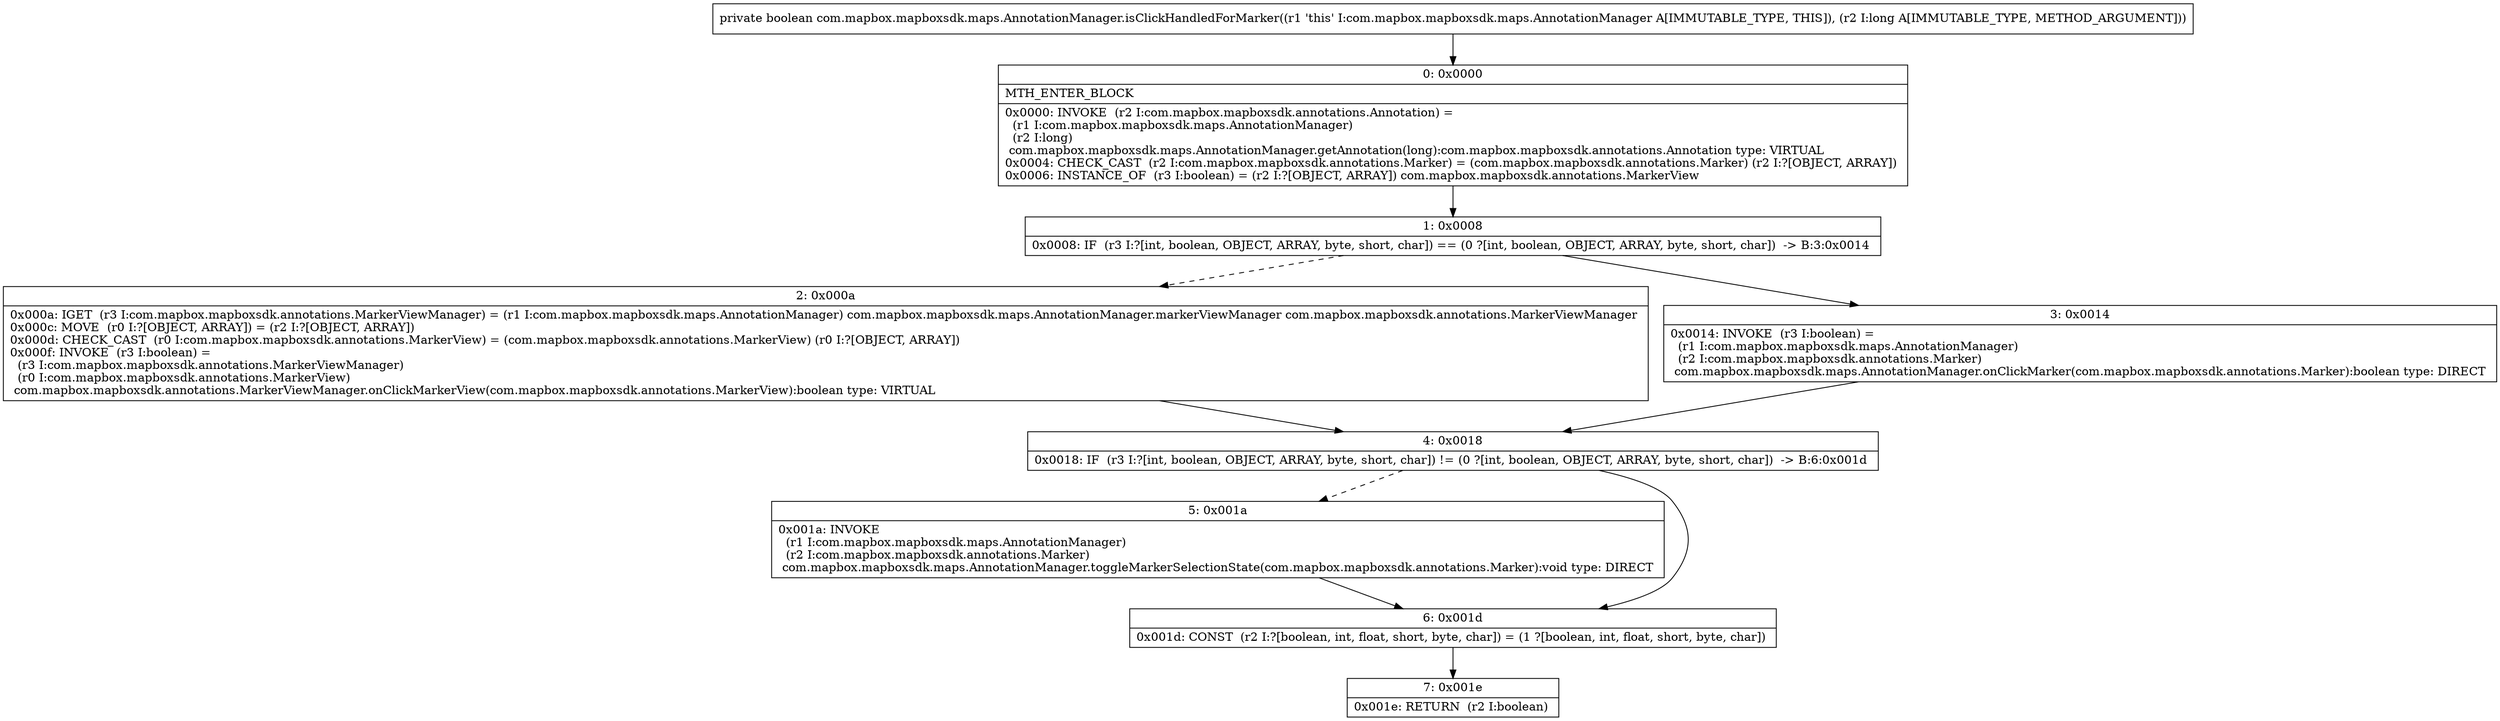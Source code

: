 digraph "CFG forcom.mapbox.mapboxsdk.maps.AnnotationManager.isClickHandledForMarker(J)Z" {
Node_0 [shape=record,label="{0\:\ 0x0000|MTH_ENTER_BLOCK\l|0x0000: INVOKE  (r2 I:com.mapbox.mapboxsdk.annotations.Annotation) = \l  (r1 I:com.mapbox.mapboxsdk.maps.AnnotationManager)\l  (r2 I:long)\l com.mapbox.mapboxsdk.maps.AnnotationManager.getAnnotation(long):com.mapbox.mapboxsdk.annotations.Annotation type: VIRTUAL \l0x0004: CHECK_CAST  (r2 I:com.mapbox.mapboxsdk.annotations.Marker) = (com.mapbox.mapboxsdk.annotations.Marker) (r2 I:?[OBJECT, ARRAY]) \l0x0006: INSTANCE_OF  (r3 I:boolean) = (r2 I:?[OBJECT, ARRAY]) com.mapbox.mapboxsdk.annotations.MarkerView \l}"];
Node_1 [shape=record,label="{1\:\ 0x0008|0x0008: IF  (r3 I:?[int, boolean, OBJECT, ARRAY, byte, short, char]) == (0 ?[int, boolean, OBJECT, ARRAY, byte, short, char])  \-\> B:3:0x0014 \l}"];
Node_2 [shape=record,label="{2\:\ 0x000a|0x000a: IGET  (r3 I:com.mapbox.mapboxsdk.annotations.MarkerViewManager) = (r1 I:com.mapbox.mapboxsdk.maps.AnnotationManager) com.mapbox.mapboxsdk.maps.AnnotationManager.markerViewManager com.mapbox.mapboxsdk.annotations.MarkerViewManager \l0x000c: MOVE  (r0 I:?[OBJECT, ARRAY]) = (r2 I:?[OBJECT, ARRAY]) \l0x000d: CHECK_CAST  (r0 I:com.mapbox.mapboxsdk.annotations.MarkerView) = (com.mapbox.mapboxsdk.annotations.MarkerView) (r0 I:?[OBJECT, ARRAY]) \l0x000f: INVOKE  (r3 I:boolean) = \l  (r3 I:com.mapbox.mapboxsdk.annotations.MarkerViewManager)\l  (r0 I:com.mapbox.mapboxsdk.annotations.MarkerView)\l com.mapbox.mapboxsdk.annotations.MarkerViewManager.onClickMarkerView(com.mapbox.mapboxsdk.annotations.MarkerView):boolean type: VIRTUAL \l}"];
Node_3 [shape=record,label="{3\:\ 0x0014|0x0014: INVOKE  (r3 I:boolean) = \l  (r1 I:com.mapbox.mapboxsdk.maps.AnnotationManager)\l  (r2 I:com.mapbox.mapboxsdk.annotations.Marker)\l com.mapbox.mapboxsdk.maps.AnnotationManager.onClickMarker(com.mapbox.mapboxsdk.annotations.Marker):boolean type: DIRECT \l}"];
Node_4 [shape=record,label="{4\:\ 0x0018|0x0018: IF  (r3 I:?[int, boolean, OBJECT, ARRAY, byte, short, char]) != (0 ?[int, boolean, OBJECT, ARRAY, byte, short, char])  \-\> B:6:0x001d \l}"];
Node_5 [shape=record,label="{5\:\ 0x001a|0x001a: INVOKE  \l  (r1 I:com.mapbox.mapboxsdk.maps.AnnotationManager)\l  (r2 I:com.mapbox.mapboxsdk.annotations.Marker)\l com.mapbox.mapboxsdk.maps.AnnotationManager.toggleMarkerSelectionState(com.mapbox.mapboxsdk.annotations.Marker):void type: DIRECT \l}"];
Node_6 [shape=record,label="{6\:\ 0x001d|0x001d: CONST  (r2 I:?[boolean, int, float, short, byte, char]) = (1 ?[boolean, int, float, short, byte, char]) \l}"];
Node_7 [shape=record,label="{7\:\ 0x001e|0x001e: RETURN  (r2 I:boolean) \l}"];
MethodNode[shape=record,label="{private boolean com.mapbox.mapboxsdk.maps.AnnotationManager.isClickHandledForMarker((r1 'this' I:com.mapbox.mapboxsdk.maps.AnnotationManager A[IMMUTABLE_TYPE, THIS]), (r2 I:long A[IMMUTABLE_TYPE, METHOD_ARGUMENT])) }"];
MethodNode -> Node_0;
Node_0 -> Node_1;
Node_1 -> Node_2[style=dashed];
Node_1 -> Node_3;
Node_2 -> Node_4;
Node_3 -> Node_4;
Node_4 -> Node_5[style=dashed];
Node_4 -> Node_6;
Node_5 -> Node_6;
Node_6 -> Node_7;
}

